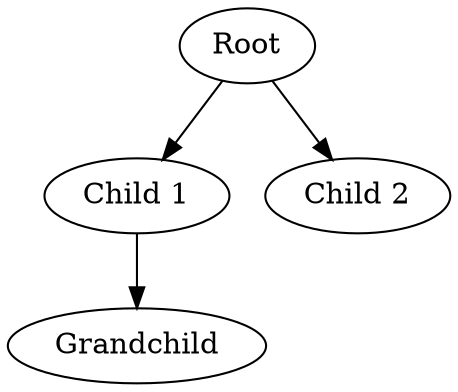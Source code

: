 digraph Tree {
    Root [label="Root"];
    Child1 [label="Child 1"];
    Child2 [label="Child 2"];
    Grandchild [label="Grandchild"];
    Root -> Child1;
    Root -> Child2;
    Child1 -> Grandchild;
}
